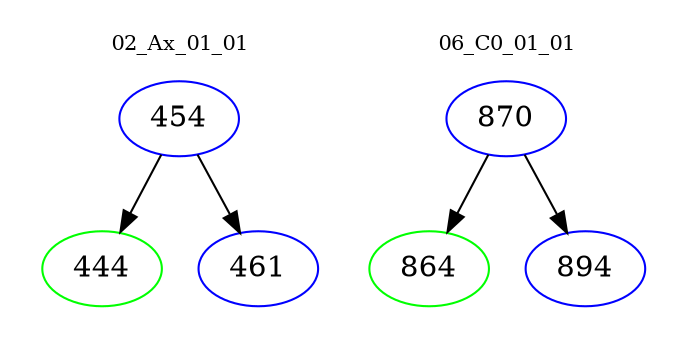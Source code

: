 digraph{
subgraph cluster_0 {
color = white
label = "02_Ax_01_01";
fontsize=10;
T0_454 [label="454", color="blue"]
T0_454 -> T0_444 [color="black"]
T0_444 [label="444", color="green"]
T0_454 -> T0_461 [color="black"]
T0_461 [label="461", color="blue"]
}
subgraph cluster_1 {
color = white
label = "06_C0_01_01";
fontsize=10;
T1_870 [label="870", color="blue"]
T1_870 -> T1_864 [color="black"]
T1_864 [label="864", color="green"]
T1_870 -> T1_894 [color="black"]
T1_894 [label="894", color="blue"]
}
}
